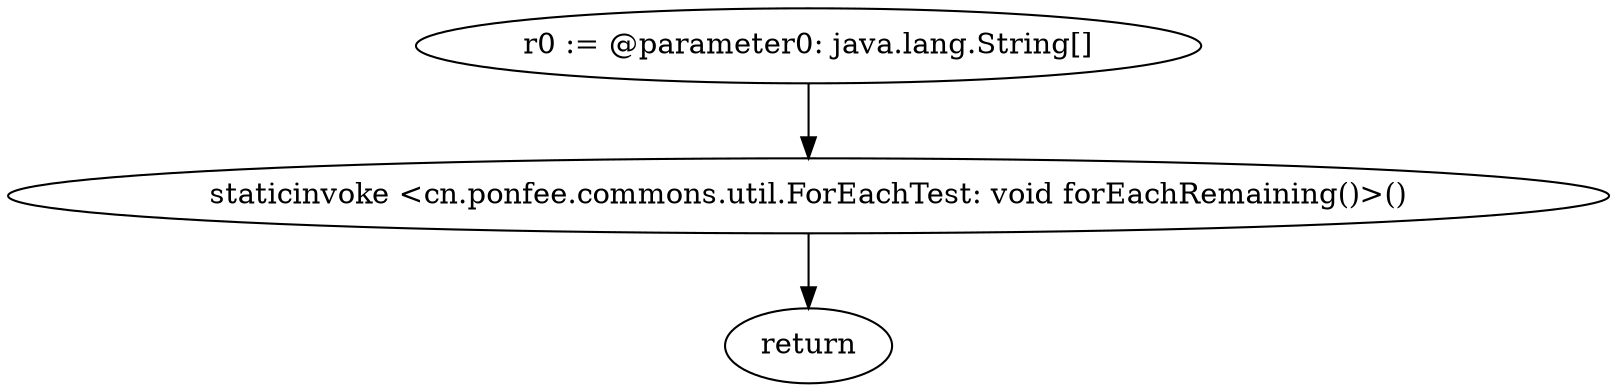 digraph "unitGraph" {
    "r0 := @parameter0: java.lang.String[]"
    "staticinvoke <cn.ponfee.commons.util.ForEachTest: void forEachRemaining()>()"
    "return"
    "r0 := @parameter0: java.lang.String[]"->"staticinvoke <cn.ponfee.commons.util.ForEachTest: void forEachRemaining()>()";
    "staticinvoke <cn.ponfee.commons.util.ForEachTest: void forEachRemaining()>()"->"return";
}
